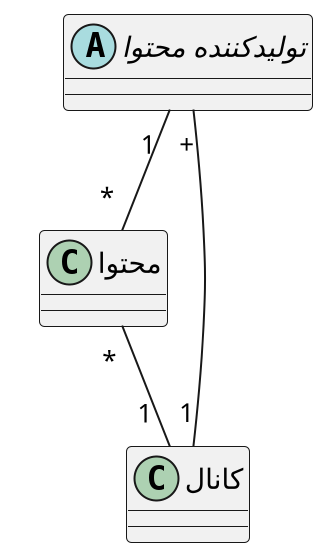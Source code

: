 @startuml create_content

scale 2
skinparam DefaultFontName B Nazanin
skinparam ArrowMessageAlignment right

abstract "تولیدکننده محتوا" as producer {
}

class "محتوا" as content {
}

class "کانال" as chanel {
}

producer "          1" -- "             *" content
content "           *" -- "             1" chanel
producer "+" -- "1" chanel

@enduml
